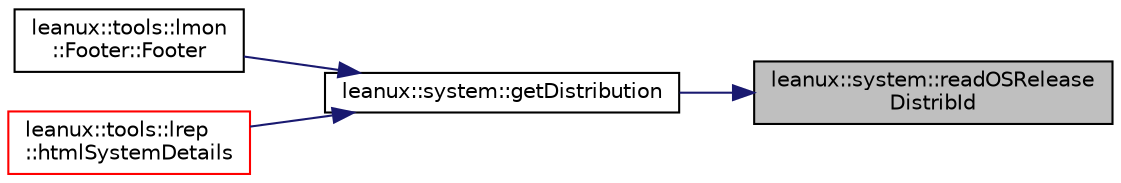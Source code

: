digraph "leanux::system::readOSReleaseDistribId"
{
 // LATEX_PDF_SIZE
  bgcolor="transparent";
  edge [fontname="Helvetica",fontsize="10",labelfontname="Helvetica",labelfontsize="10"];
  node [fontname="Helvetica",fontsize="10",shape=record];
  rankdir="RL";
  Node1 [label="leanux::system::readOSRelease\lDistribId",height=0.2,width=0.4,color="black", fillcolor="grey75", style="filled", fontcolor="black",tooltip="Read the ID from /etc/os-release."];
  Node1 -> Node2 [dir="back",color="midnightblue",fontsize="10",style="solid",fontname="Helvetica"];
  Node2 [label="leanux::system::getDistribution",height=0.2,width=0.4,color="black",URL="$namespaceleanux_1_1system.html#a87f3cc1d1be026345c1be58546e5a74b",tooltip="Detect the GNU/Linux distribution."];
  Node2 -> Node3 [dir="back",color="midnightblue",fontsize="10",style="solid",fontname="Helvetica"];
  Node3 [label="leanux::tools::lmon\l::Footer::Footer",height=0.2,width=0.4,color="black",URL="$classleanux_1_1tools_1_1lmon_1_1Footer.html#a5fd79b07f7441318e0a842b4b3024ee9",tooltip="Construct a Footer."];
  Node2 -> Node4 [dir="back",color="midnightblue",fontsize="10",style="solid",fontname="Helvetica"];
  Node4 [label="leanux::tools::lrep\l::htmlSystemDetails",height=0.2,width=0.4,color="red",URL="$namespaceleanux_1_1tools_1_1lrep.html#aa664245209dbbb081139c961a4c6d878",tooltip="generate system details html."];
}
